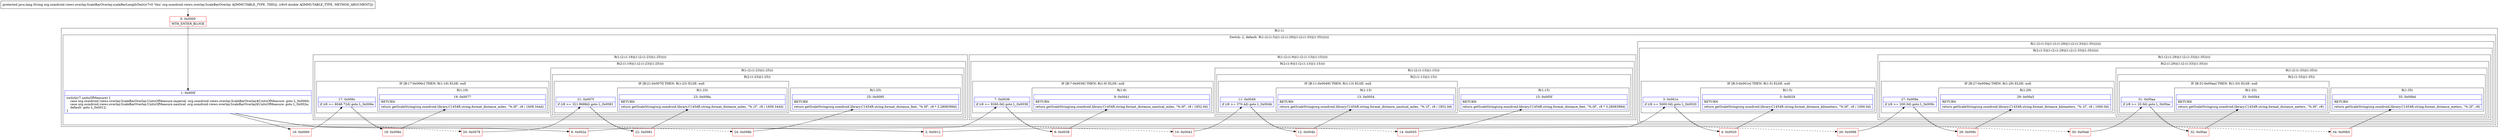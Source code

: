 digraph "CFG fororg.osmdroid.views.overlay.ScaleBarOverlay.scaleBarLengthText(D)Ljava\/lang\/String;" {
subgraph cluster_Region_910593828 {
label = "R(1:1)";
node [shape=record,color=blue];
subgraph cluster_SwitchRegion_1840274832 {
label = "Switch: 2, default: R(1:(2:(1:5)|(1:(2:(1:29)|(1:(2:(1:33)|(1:35)))))))";
node [shape=record,color=blue];
Node_1 [shape=record,label="{1\:\ 0x000f|switch(r7.unitsOfMeasure) \{\l    case org.osmdroid.views.overlay.ScaleBarOverlay.UnitsOfMeasure.imperial :org.osmdroid.views.overlay.ScaleBarOverlay$UnitsOfMeasure: goto L_0x0060;\l    case org.osmdroid.views.overlay.ScaleBarOverlay.UnitsOfMeasure.nautical :org.osmdroid.views.overlay.ScaleBarOverlay$UnitsOfMeasure: goto L_0x002a;\l    default: goto L_0x0012;\l\}\l}"];
subgraph cluster_Region_1515820917 {
label = "R(1:(2:(1:19)|(1:(2:(1:23)|(1:25)))))";
node [shape=record,color=blue];
subgraph cluster_Region_1438965492 {
label = "R(2:(1:19)|(1:(2:(1:23)|(1:25))))";
node [shape=record,color=blue];
subgraph cluster_IfRegion_1475953863 {
label = "IF [B:17:0x006c] THEN: R(1:19) ELSE: null";
node [shape=record,color=blue];
Node_17 [shape=record,label="{17\:\ 0x006c|if (r8 \>= 8046.72d) goto L_0x006e\l}"];
subgraph cluster_Region_944426869 {
label = "R(1:19)";
node [shape=record,color=blue];
Node_19 [shape=record,label="{19\:\ 0x0077|RETURN\l|return getScaleString(org.osmdroid.library.C1454R.string.format_distance_miles, \"%.0f\", r8 \/ 1609.344d)\l}"];
}
}
subgraph cluster_Region_784205110 {
label = "R(1:(2:(1:23)|(1:25)))";
node [shape=record,color=blue];
subgraph cluster_Region_1576951147 {
label = "R(2:(1:23)|(1:25))";
node [shape=record,color=blue];
subgraph cluster_IfRegion_1086121327 {
label = "IF [B:21:0x007f] THEN: R(1:23) ELSE: null";
node [shape=record,color=blue];
Node_21 [shape=record,label="{21\:\ 0x007f|if (r8 \>= 321.8688d) goto L_0x0081\l}"];
subgraph cluster_Region_778287978 {
label = "R(1:23)";
node [shape=record,color=blue];
Node_23 [shape=record,label="{23\:\ 0x008a|RETURN\l|return getScaleString(org.osmdroid.library.C1454R.string.format_distance_miles, \"%.1f\", r8 \/ 1609.344d)\l}"];
}
}
subgraph cluster_Region_1890225189 {
label = "R(1:25)";
node [shape=record,color=blue];
Node_25 [shape=record,label="{25\:\ 0x0095|RETURN\l|return getScaleString(org.osmdroid.library.C1454R.string.format_distance_feet, \"%.0f\", r8 * 3.2808399d)\l}"];
}
}
}
}
}
subgraph cluster_Region_1603306078 {
label = "R(1:(2:(1:9)|(1:(2:(1:13)|(1:15)))))";
node [shape=record,color=blue];
subgraph cluster_Region_2023789406 {
label = "R(2:(1:9)|(1:(2:(1:13)|(1:15))))";
node [shape=record,color=blue];
subgraph cluster_IfRegion_1269551051 {
label = "IF [B:7:0x0036] THEN: R(1:9) ELSE: null";
node [shape=record,color=blue];
Node_7 [shape=record,label="{7\:\ 0x0036|if (r8 \>= 9260.0d) goto L_0x0038\l}"];
subgraph cluster_Region_1875163455 {
label = "R(1:9)";
node [shape=record,color=blue];
Node_9 [shape=record,label="{9\:\ 0x0041|RETURN\l|return getScaleString(org.osmdroid.library.C1454R.string.format_distance_nautical_miles, \"%.0f\", r8 \/ 1852.0d)\l}"];
}
}
subgraph cluster_Region_874333419 {
label = "R(1:(2:(1:13)|(1:15)))";
node [shape=record,color=blue];
subgraph cluster_Region_1213930325 {
label = "R(2:(1:13)|(1:15))";
node [shape=record,color=blue];
subgraph cluster_IfRegion_1562071042 {
label = "IF [B:11:0x0049] THEN: R(1:13) ELSE: null";
node [shape=record,color=blue];
Node_11 [shape=record,label="{11\:\ 0x0049|if (r8 \>= 370.4d) goto L_0x004b\l}"];
subgraph cluster_Region_391907295 {
label = "R(1:13)";
node [shape=record,color=blue];
Node_13 [shape=record,label="{13\:\ 0x0054|RETURN\l|return getScaleString(org.osmdroid.library.C1454R.string.format_distance_nautical_miles, \"%.1f\", r8 \/ 1852.0d)\l}"];
}
}
subgraph cluster_Region_1236808643 {
label = "R(1:15)";
node [shape=record,color=blue];
Node_15 [shape=record,label="{15\:\ 0x005f|RETURN\l|return getScaleString(org.osmdroid.library.C1454R.string.format_distance_feet, \"%.0f\", r8 * 3.2808399d)\l}"];
}
}
}
}
}
subgraph cluster_Region_1504249874 {
label = "R(1:(2:(1:5)|(1:(2:(1:29)|(1:(2:(1:33)|(1:35)))))))";
node [shape=record,color=blue];
subgraph cluster_Region_1580583013 {
label = "R(2:(1:5)|(1:(2:(1:29)|(1:(2:(1:33)|(1:35))))))";
node [shape=record,color=blue];
subgraph cluster_IfRegion_689983107 {
label = "IF [B:3:0x001e] THEN: R(1:5) ELSE: null";
node [shape=record,color=blue];
Node_3 [shape=record,label="{3\:\ 0x001e|if (r8 \>= 5000.0d) goto L_0x0020\l}"];
subgraph cluster_Region_562976335 {
label = "R(1:5)";
node [shape=record,color=blue];
Node_5 [shape=record,label="{5\:\ 0x0029|RETURN\l|return getScaleString(org.osmdroid.library.C1454R.string.format_distance_kilometers, \"%.0f\", r8 \/ 1000.0d)\l}"];
}
}
subgraph cluster_Region_821437428 {
label = "R(1:(2:(1:29)|(1:(2:(1:33)|(1:35)))))";
node [shape=record,color=blue];
subgraph cluster_Region_1089512303 {
label = "R(2:(1:29)|(1:(2:(1:33)|(1:35))))";
node [shape=record,color=blue];
subgraph cluster_IfRegion_1796192676 {
label = "IF [B:27:0x009a] THEN: R(1:29) ELSE: null";
node [shape=record,color=blue];
Node_27 [shape=record,label="{27\:\ 0x009a|if (r8 \>= 200.0d) goto L_0x009c\l}"];
subgraph cluster_Region_945858212 {
label = "R(1:29)";
node [shape=record,color=blue];
Node_29 [shape=record,label="{29\:\ 0x00a5|RETURN\l|return getScaleString(org.osmdroid.library.C1454R.string.format_distance_kilometers, \"%.1f\", r8 \/ 1000.0d)\l}"];
}
}
subgraph cluster_Region_965266399 {
label = "R(1:(2:(1:33)|(1:35)))";
node [shape=record,color=blue];
subgraph cluster_Region_2082929754 {
label = "R(2:(1:33)|(1:35))";
node [shape=record,color=blue];
subgraph cluster_IfRegion_1794287843 {
label = "IF [B:31:0x00aa] THEN: R(1:33) ELSE: null";
node [shape=record,color=blue];
Node_31 [shape=record,label="{31\:\ 0x00aa|if (r8 \>= 20.0d) goto L_0x00ac\l}"];
subgraph cluster_Region_1469740703 {
label = "R(1:33)";
node [shape=record,color=blue];
Node_33 [shape=record,label="{33\:\ 0x00b4|RETURN\l|return getScaleString(org.osmdroid.library.C1454R.string.format_distance_meters, \"%.0f\", r8)\l}"];
}
}
subgraph cluster_Region_674470272 {
label = "R(1:35)";
node [shape=record,color=blue];
Node_35 [shape=record,label="{35\:\ 0x00bd|RETURN\l|return getScaleString(org.osmdroid.library.C1454R.string.format_distance_meters, \"%.2f\", r8)\l}"];
}
}
}
}
}
}
}
}
}
Node_0 [shape=record,color=red,label="{0\:\ 0x0000|MTH_ENTER_BLOCK\l}"];
Node_2 [shape=record,color=red,label="{2\:\ 0x0012}"];
Node_4 [shape=record,color=red,label="{4\:\ 0x0020}"];
Node_6 [shape=record,color=red,label="{6\:\ 0x002a}"];
Node_8 [shape=record,color=red,label="{8\:\ 0x0038}"];
Node_10 [shape=record,color=red,label="{10\:\ 0x0042}"];
Node_12 [shape=record,color=red,label="{12\:\ 0x004b}"];
Node_14 [shape=record,color=red,label="{14\:\ 0x0055}"];
Node_16 [shape=record,color=red,label="{16\:\ 0x0060}"];
Node_18 [shape=record,color=red,label="{18\:\ 0x006e}"];
Node_20 [shape=record,color=red,label="{20\:\ 0x0078}"];
Node_22 [shape=record,color=red,label="{22\:\ 0x0081}"];
Node_24 [shape=record,color=red,label="{24\:\ 0x008b}"];
Node_26 [shape=record,color=red,label="{26\:\ 0x0096}"];
Node_28 [shape=record,color=red,label="{28\:\ 0x009c}"];
Node_30 [shape=record,color=red,label="{30\:\ 0x00a6}"];
Node_32 [shape=record,color=red,label="{32\:\ 0x00ac}"];
Node_34 [shape=record,color=red,label="{34\:\ 0x00b5}"];
MethodNode[shape=record,label="{protected java.lang.String org.osmdroid.views.overlay.ScaleBarOverlay.scaleBarLengthText((r7v0 'this' org.osmdroid.views.overlay.ScaleBarOverlay A[IMMUTABLE_TYPE, THIS]), (r8v0 double A[IMMUTABLE_TYPE, METHOD_ARGUMENT])) }"];
MethodNode -> Node_0;
Node_1 -> Node_2;
Node_1 -> Node_6;
Node_1 -> Node_16;
Node_17 -> Node_18;
Node_17 -> Node_20[style=dashed];
Node_21 -> Node_22;
Node_21 -> Node_24[style=dashed];
Node_7 -> Node_8;
Node_7 -> Node_10[style=dashed];
Node_11 -> Node_12;
Node_11 -> Node_14[style=dashed];
Node_3 -> Node_4;
Node_3 -> Node_26[style=dashed];
Node_27 -> Node_28;
Node_27 -> Node_30[style=dashed];
Node_31 -> Node_32;
Node_31 -> Node_34[style=dashed];
Node_0 -> Node_1;
Node_2 -> Node_3;
Node_4 -> Node_5;
Node_6 -> Node_7;
Node_8 -> Node_9;
Node_10 -> Node_11;
Node_12 -> Node_13;
Node_14 -> Node_15;
Node_16 -> Node_17;
Node_18 -> Node_19;
Node_20 -> Node_21;
Node_22 -> Node_23;
Node_24 -> Node_25;
Node_26 -> Node_27;
Node_28 -> Node_29;
Node_30 -> Node_31;
Node_32 -> Node_33;
Node_34 -> Node_35;
}

